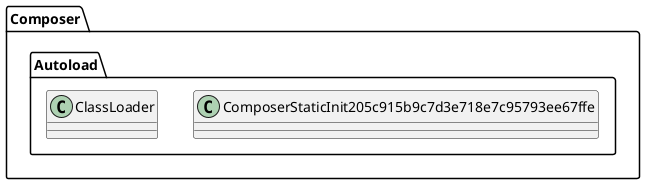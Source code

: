 @startuml
class Composer.Autoload.ComposerStaticInit205c915b9c7d3e718e7c95793ee67ffe

class Composer.Autoload.ClassLoader
@enduml
